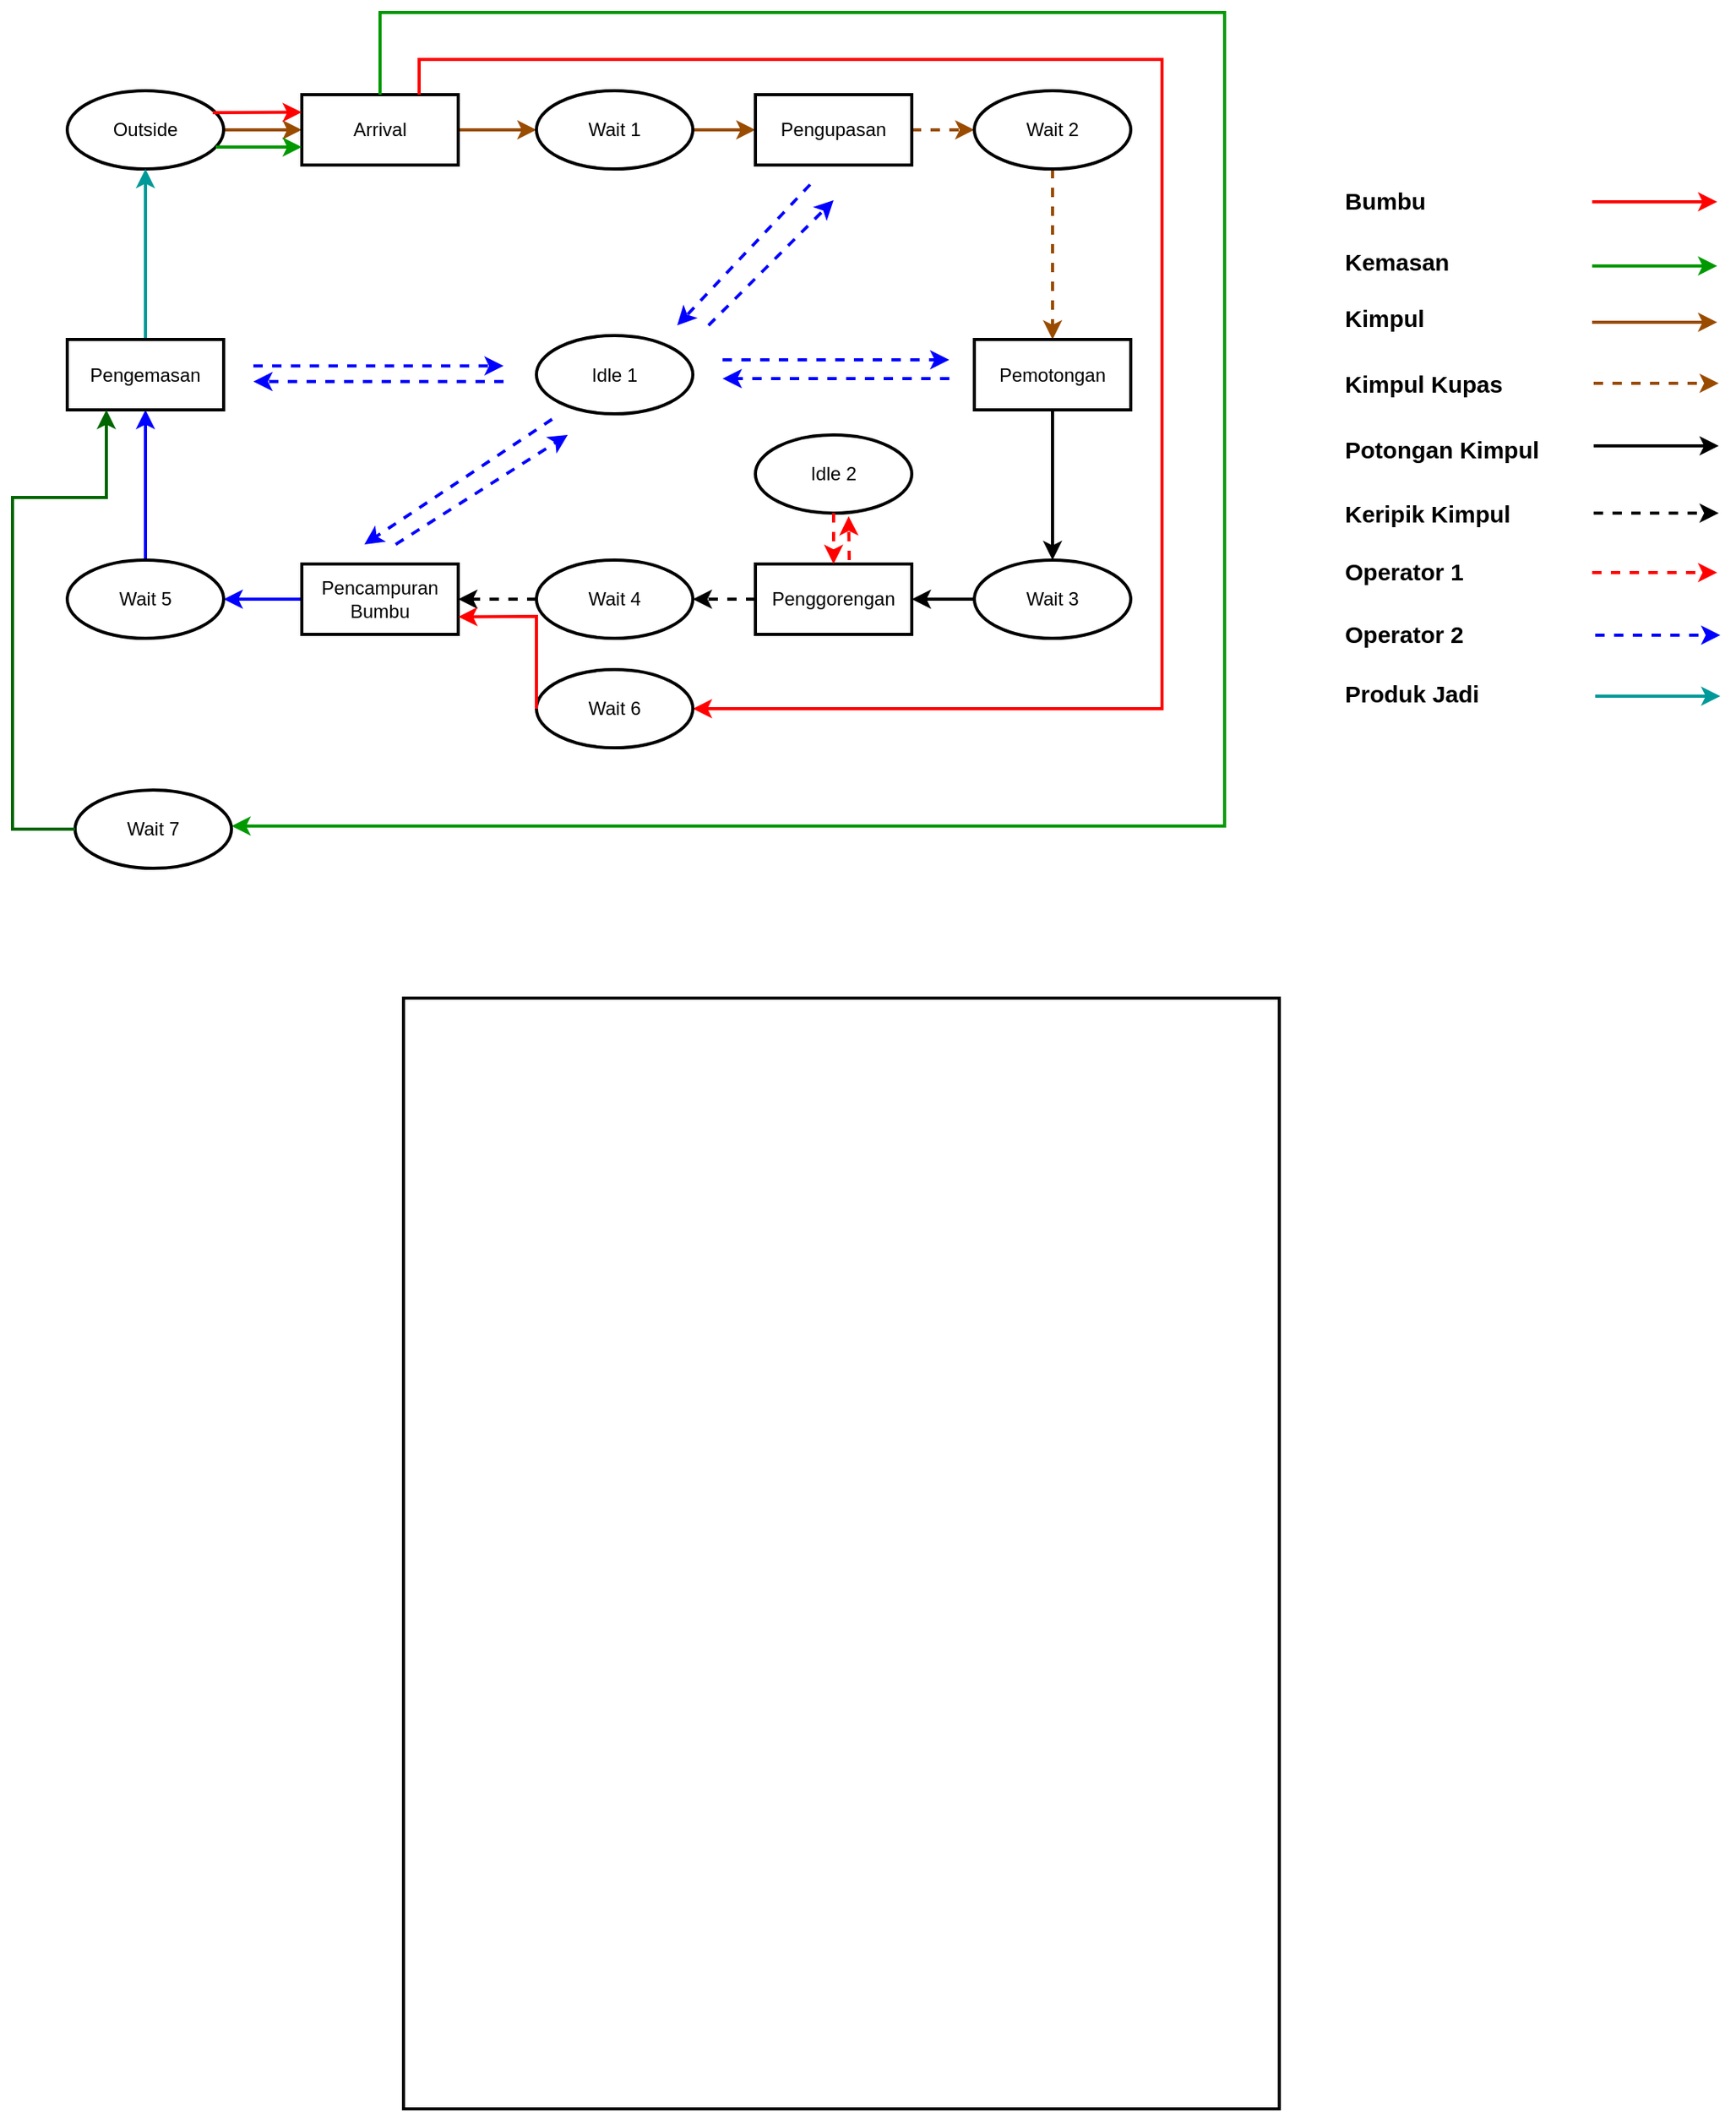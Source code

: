 <mxfile version="20.2.2" type="github">
  <diagram id="sFOqKy-zPjzZgBcoSoZJ" name="Page-1">
    <mxGraphModel dx="1240" dy="782" grid="1" gridSize="10" guides="1" tooltips="1" connect="1" arrows="1" fold="1" page="1" pageScale="1" pageWidth="1654" pageHeight="1169" math="0" shadow="0">
      <root>
        <mxCell id="0" />
        <mxCell id="1" parent="0" />
        <mxCell id="jj6yrGKvORwJQoYEzBGt-13" style="edgeStyle=orthogonalEdgeStyle;rounded=0;orthogonalLoop=1;jettySize=auto;html=1;entryX=0;entryY=0.5;entryDx=0;entryDy=0;strokeColor=#994C00;strokeWidth=2;" parent="1" source="jj6yrGKvORwJQoYEzBGt-1" target="jj6yrGKvORwJQoYEzBGt-2" edge="1">
          <mxGeometry relative="1" as="geometry" />
        </mxCell>
        <mxCell id="jj6yrGKvORwJQoYEzBGt-1" value="Outside" style="ellipse;whiteSpace=wrap;html=1;strokeWidth=2;" parent="1" vertex="1">
          <mxGeometry x="145" y="130" width="100" height="50" as="geometry" />
        </mxCell>
        <mxCell id="jj6yrGKvORwJQoYEzBGt-14" style="edgeStyle=orthogonalEdgeStyle;rounded=0;orthogonalLoop=1;jettySize=auto;html=1;entryX=0;entryY=0.5;entryDx=0;entryDy=0;strokeColor=#994C00;strokeWidth=2;" parent="1" source="jj6yrGKvORwJQoYEzBGt-2" target="jj6yrGKvORwJQoYEzBGt-3" edge="1">
          <mxGeometry relative="1" as="geometry" />
        </mxCell>
        <mxCell id="jj6yrGKvORwJQoYEzBGt-2" value="Arrival" style="rounded=0;whiteSpace=wrap;html=1;strokeWidth=2;" parent="1" vertex="1">
          <mxGeometry x="295" y="132.5" width="100" height="45" as="geometry" />
        </mxCell>
        <mxCell id="jj6yrGKvORwJQoYEzBGt-15" style="edgeStyle=orthogonalEdgeStyle;rounded=0;orthogonalLoop=1;jettySize=auto;html=1;entryX=0;entryY=0.5;entryDx=0;entryDy=0;strokeColor=#994C00;strokeWidth=2;" parent="1" source="jj6yrGKvORwJQoYEzBGt-3" target="jj6yrGKvORwJQoYEzBGt-6" edge="1">
          <mxGeometry relative="1" as="geometry" />
        </mxCell>
        <mxCell id="jj6yrGKvORwJQoYEzBGt-3" value="Wait 1" style="ellipse;whiteSpace=wrap;html=1;strokeWidth=2;" parent="1" vertex="1">
          <mxGeometry x="445" y="130" width="100" height="50" as="geometry" />
        </mxCell>
        <mxCell id="jj6yrGKvORwJQoYEzBGt-22" style="edgeStyle=orthogonalEdgeStyle;rounded=0;orthogonalLoop=1;jettySize=auto;html=1;entryX=1;entryY=0.5;entryDx=0;entryDy=0;strokeWidth=2;" parent="1" source="jj6yrGKvORwJQoYEzBGt-4" target="jj6yrGKvORwJQoYEzBGt-9" edge="1">
          <mxGeometry relative="1" as="geometry" />
        </mxCell>
        <mxCell id="jj6yrGKvORwJQoYEzBGt-4" value="Wait 3" style="ellipse;whiteSpace=wrap;html=1;strokeWidth=2;" parent="1" vertex="1">
          <mxGeometry x="725" y="430" width="100" height="50" as="geometry" />
        </mxCell>
        <mxCell id="jj6yrGKvORwJQoYEzBGt-24" style="edgeStyle=orthogonalEdgeStyle;rounded=0;orthogonalLoop=1;jettySize=auto;html=1;entryX=1;entryY=0.5;entryDx=0;entryDy=0;strokeColor=#000000;dashed=1;strokeWidth=2;" parent="1" source="jj6yrGKvORwJQoYEzBGt-5" target="jj6yrGKvORwJQoYEzBGt-10" edge="1">
          <mxGeometry relative="1" as="geometry" />
        </mxCell>
        <mxCell id="jj6yrGKvORwJQoYEzBGt-5" value="Wait 4" style="ellipse;whiteSpace=wrap;html=1;strokeWidth=2;" parent="1" vertex="1">
          <mxGeometry x="445" y="430" width="100" height="50" as="geometry" />
        </mxCell>
        <mxCell id="jj6yrGKvORwJQoYEzBGt-17" style="edgeStyle=orthogonalEdgeStyle;rounded=0;orthogonalLoop=1;jettySize=auto;html=1;entryX=0;entryY=0.5;entryDx=0;entryDy=0;dashed=1;strokeColor=#994C00;strokeWidth=2;" parent="1" source="jj6yrGKvORwJQoYEzBGt-6" target="jj6yrGKvORwJQoYEzBGt-7" edge="1">
          <mxGeometry relative="1" as="geometry" />
        </mxCell>
        <mxCell id="jj6yrGKvORwJQoYEzBGt-6" value="Pengupasan" style="rounded=0;whiteSpace=wrap;html=1;strokeWidth=2;" parent="1" vertex="1">
          <mxGeometry x="585" y="132.5" width="100" height="45" as="geometry" />
        </mxCell>
        <mxCell id="jj6yrGKvORwJQoYEzBGt-18" style="edgeStyle=orthogonalEdgeStyle;rounded=0;orthogonalLoop=1;jettySize=auto;html=1;entryX=0.5;entryY=0;entryDx=0;entryDy=0;dashed=1;strokeColor=#994C00;strokeWidth=2;" parent="1" source="jj6yrGKvORwJQoYEzBGt-7" target="jj6yrGKvORwJQoYEzBGt-8" edge="1">
          <mxGeometry relative="1" as="geometry" />
        </mxCell>
        <mxCell id="jj6yrGKvORwJQoYEzBGt-7" value="Wait 2" style="ellipse;whiteSpace=wrap;html=1;strokeWidth=2;" parent="1" vertex="1">
          <mxGeometry x="725" y="130" width="100" height="50" as="geometry" />
        </mxCell>
        <mxCell id="jj6yrGKvORwJQoYEzBGt-19" style="edgeStyle=orthogonalEdgeStyle;rounded=0;orthogonalLoop=1;jettySize=auto;html=1;entryX=0.5;entryY=0;entryDx=0;entryDy=0;strokeWidth=2;" parent="1" source="jj6yrGKvORwJQoYEzBGt-8" target="jj6yrGKvORwJQoYEzBGt-4" edge="1">
          <mxGeometry relative="1" as="geometry" />
        </mxCell>
        <mxCell id="jj6yrGKvORwJQoYEzBGt-8" value="Pemotongan" style="rounded=0;whiteSpace=wrap;html=1;strokeWidth=2;" parent="1" vertex="1">
          <mxGeometry x="725" y="289" width="100" height="45" as="geometry" />
        </mxCell>
        <mxCell id="jj6yrGKvORwJQoYEzBGt-23" style="edgeStyle=orthogonalEdgeStyle;rounded=0;orthogonalLoop=1;jettySize=auto;html=1;strokeColor=#000000;dashed=1;strokeWidth=2;" parent="1" source="jj6yrGKvORwJQoYEzBGt-9" target="jj6yrGKvORwJQoYEzBGt-5" edge="1">
          <mxGeometry relative="1" as="geometry" />
        </mxCell>
        <mxCell id="jj6yrGKvORwJQoYEzBGt-9" value="Penggorengan" style="rounded=0;whiteSpace=wrap;html=1;strokeWidth=2;" parent="1" vertex="1">
          <mxGeometry x="585" y="432.5" width="100" height="45" as="geometry" />
        </mxCell>
        <mxCell id="jj6yrGKvORwJQoYEzBGt-25" style="edgeStyle=orthogonalEdgeStyle;rounded=0;orthogonalLoop=1;jettySize=auto;html=1;entryX=1;entryY=0.5;entryDx=0;entryDy=0;strokeColor=#0000FF;strokeWidth=2;" parent="1" source="jj6yrGKvORwJQoYEzBGt-10" target="jj6yrGKvORwJQoYEzBGt-11" edge="1">
          <mxGeometry relative="1" as="geometry" />
        </mxCell>
        <mxCell id="jj6yrGKvORwJQoYEzBGt-10" value="Pencampuran Bumbu" style="rounded=0;whiteSpace=wrap;html=1;strokeWidth=2;" parent="1" vertex="1">
          <mxGeometry x="295" y="432.5" width="100" height="45" as="geometry" />
        </mxCell>
        <mxCell id="jj6yrGKvORwJQoYEzBGt-26" style="edgeStyle=orthogonalEdgeStyle;rounded=0;orthogonalLoop=1;jettySize=auto;html=1;entryX=0.5;entryY=1;entryDx=0;entryDy=0;strokeColor=#0000FF;strokeWidth=2;" parent="1" source="jj6yrGKvORwJQoYEzBGt-11" target="jj6yrGKvORwJQoYEzBGt-12" edge="1">
          <mxGeometry relative="1" as="geometry" />
        </mxCell>
        <mxCell id="jj6yrGKvORwJQoYEzBGt-11" value="Wait 5" style="ellipse;whiteSpace=wrap;html=1;strokeWidth=2;" parent="1" vertex="1">
          <mxGeometry x="145" y="430" width="100" height="50" as="geometry" />
        </mxCell>
        <mxCell id="jj6yrGKvORwJQoYEzBGt-27" style="edgeStyle=orthogonalEdgeStyle;rounded=0;orthogonalLoop=1;jettySize=auto;html=1;entryX=0.5;entryY=1;entryDx=0;entryDy=0;strokeColor=#009999;strokeWidth=2;" parent="1" source="jj6yrGKvORwJQoYEzBGt-12" target="jj6yrGKvORwJQoYEzBGt-1" edge="1">
          <mxGeometry relative="1" as="geometry" />
        </mxCell>
        <mxCell id="jj6yrGKvORwJQoYEzBGt-12" value="Pengemasan" style="rounded=0;whiteSpace=wrap;html=1;strokeWidth=2;" parent="1" vertex="1">
          <mxGeometry x="145" y="289" width="100" height="45" as="geometry" />
        </mxCell>
        <mxCell id="jj6yrGKvORwJQoYEzBGt-29" value="Idle 1" style="ellipse;whiteSpace=wrap;html=1;strokeWidth=2;" parent="1" vertex="1">
          <mxGeometry x="445" y="286.5" width="100" height="50" as="geometry" />
        </mxCell>
        <mxCell id="jj6yrGKvORwJQoYEzBGt-40" value="" style="endArrow=classic;html=1;rounded=0;strokeColor=#0000FF;dashed=1;strokeWidth=2;" parent="1" edge="1">
          <mxGeometry width="50" height="50" relative="1" as="geometry">
            <mxPoint x="620" y="190" as="sourcePoint" />
            <mxPoint x="535" y="280" as="targetPoint" />
          </mxGeometry>
        </mxCell>
        <mxCell id="jj6yrGKvORwJQoYEzBGt-41" value="" style="endArrow=classic;html=1;rounded=0;strokeColor=#0000FF;dashed=1;strokeWidth=2;" parent="1" edge="1">
          <mxGeometry width="50" height="50" relative="1" as="geometry">
            <mxPoint x="555" y="280" as="sourcePoint" />
            <mxPoint x="635" y="200" as="targetPoint" />
          </mxGeometry>
        </mxCell>
        <mxCell id="jj6yrGKvORwJQoYEzBGt-43" value="Idle 2" style="ellipse;whiteSpace=wrap;html=1;strokeWidth=2;" parent="1" vertex="1">
          <mxGeometry x="585" y="350" width="100" height="50" as="geometry" />
        </mxCell>
        <mxCell id="jj6yrGKvORwJQoYEzBGt-44" value="" style="endArrow=classic;html=1;rounded=0;strokeColor=#FF0000;dashed=1;strokeWidth=2;" parent="1" source="jj6yrGKvORwJQoYEzBGt-43" target="jj6yrGKvORwJQoYEzBGt-9" edge="1">
          <mxGeometry width="50" height="50" relative="1" as="geometry">
            <mxPoint x="585" y="370" as="sourcePoint" />
            <mxPoint x="635" y="320" as="targetPoint" />
          </mxGeometry>
        </mxCell>
        <mxCell id="jj6yrGKvORwJQoYEzBGt-45" value="" style="endArrow=classic;html=1;rounded=0;entryX=0.596;entryY=1.04;entryDx=0;entryDy=0;entryPerimeter=0;strokeColor=#FF0000;dashed=1;strokeWidth=2;" parent="1" target="jj6yrGKvORwJQoYEzBGt-43" edge="1">
          <mxGeometry width="50" height="50" relative="1" as="geometry">
            <mxPoint x="645" y="430" as="sourcePoint" />
            <mxPoint x="675" y="420" as="targetPoint" />
          </mxGeometry>
        </mxCell>
        <mxCell id="jj6yrGKvORwJQoYEzBGt-46" value="" style="endArrow=classic;html=1;rounded=0;strokeColor=#0000FF;dashed=1;strokeWidth=2;" parent="1" edge="1">
          <mxGeometry width="50" height="50" relative="1" as="geometry">
            <mxPoint x="564" y="302" as="sourcePoint" />
            <mxPoint x="709" y="302" as="targetPoint" />
          </mxGeometry>
        </mxCell>
        <mxCell id="jj6yrGKvORwJQoYEzBGt-48" value="" style="endArrow=classic;html=1;rounded=0;strokeColor=#0000FF;dashed=1;strokeWidth=2;" parent="1" edge="1">
          <mxGeometry width="50" height="50" relative="1" as="geometry">
            <mxPoint x="709" y="314" as="sourcePoint" />
            <mxPoint x="564" y="314" as="targetPoint" />
          </mxGeometry>
        </mxCell>
        <mxCell id="jj6yrGKvORwJQoYEzBGt-49" value="" style="endArrow=classic;html=1;rounded=0;strokeColor=#0000FF;dashed=1;strokeWidth=2;" parent="1" edge="1">
          <mxGeometry width="50" height="50" relative="1" as="geometry">
            <mxPoint x="264" y="305.91" as="sourcePoint" />
            <mxPoint x="424" y="305.91" as="targetPoint" />
          </mxGeometry>
        </mxCell>
        <mxCell id="jj6yrGKvORwJQoYEzBGt-50" value="" style="endArrow=classic;html=1;rounded=0;strokeColor=#0000FF;dashed=1;strokeWidth=2;" parent="1" edge="1">
          <mxGeometry width="50" height="50" relative="1" as="geometry">
            <mxPoint x="424" y="315.91" as="sourcePoint" />
            <mxPoint x="264" y="315.91" as="targetPoint" />
          </mxGeometry>
        </mxCell>
        <mxCell id="jj6yrGKvORwJQoYEzBGt-51" value="" style="endArrow=classic;html=1;rounded=0;strokeColor=#0000FF;dashed=1;strokeWidth=2;" parent="1" edge="1">
          <mxGeometry width="50" height="50" relative="1" as="geometry">
            <mxPoint x="455" y="340" as="sourcePoint" />
            <mxPoint x="335" y="420" as="targetPoint" />
          </mxGeometry>
        </mxCell>
        <mxCell id="jj6yrGKvORwJQoYEzBGt-52" value="" style="endArrow=classic;html=1;rounded=0;strokeColor=#0000FF;dashed=1;strokeWidth=2;" parent="1" edge="1">
          <mxGeometry width="50" height="50" relative="1" as="geometry">
            <mxPoint x="355" y="420" as="sourcePoint" />
            <mxPoint x="465" y="350" as="targetPoint" />
          </mxGeometry>
        </mxCell>
        <mxCell id="uaMb6uv-dj3pLIz_Q6u4-2" value="" style="endArrow=classic;html=1;rounded=0;exitX=0.75;exitY=0;exitDx=0;exitDy=0;strokeColor=#FF0000;entryX=1;entryY=0.5;entryDx=0;entryDy=0;strokeWidth=2;" edge="1" parent="1" source="jj6yrGKvORwJQoYEzBGt-2" target="uaMb6uv-dj3pLIz_Q6u4-4">
          <mxGeometry width="50" height="50" relative="1" as="geometry">
            <mxPoint x="525" y="320" as="sourcePoint" />
            <mxPoint x="555" y="530" as="targetPoint" />
            <Array as="points">
              <mxPoint x="370" y="110" />
              <mxPoint x="845" y="110" />
              <mxPoint x="845" y="525" />
            </Array>
          </mxGeometry>
        </mxCell>
        <mxCell id="uaMb6uv-dj3pLIz_Q6u4-3" value="" style="endArrow=classic;html=1;rounded=0;entryX=0;entryY=0.25;entryDx=0;entryDy=0;exitX=0.93;exitY=0.28;exitDx=0;exitDy=0;exitPerimeter=0;strokeColor=#FF0000;strokeWidth=2;" edge="1" parent="1" source="jj6yrGKvORwJQoYEzBGt-1" target="jj6yrGKvORwJQoYEzBGt-2">
          <mxGeometry width="50" height="50" relative="1" as="geometry">
            <mxPoint x="245" y="144" as="sourcePoint" />
            <mxPoint x="575" y="330" as="targetPoint" />
          </mxGeometry>
        </mxCell>
        <mxCell id="uaMb6uv-dj3pLIz_Q6u4-4" value="Wait 6" style="ellipse;whiteSpace=wrap;html=1;strokeWidth=2;" vertex="1" parent="1">
          <mxGeometry x="445" y="500" width="100" height="50" as="geometry" />
        </mxCell>
        <mxCell id="uaMb6uv-dj3pLIz_Q6u4-5" value="" style="endArrow=classic;html=1;rounded=0;strokeColor=#FF0000;entryX=1;entryY=0.75;entryDx=0;entryDy=0;exitX=0;exitY=0.5;exitDx=0;exitDy=0;strokeWidth=2;" edge="1" parent="1" source="uaMb6uv-dj3pLIz_Q6u4-4" target="jj6yrGKvORwJQoYEzBGt-10">
          <mxGeometry width="50" height="50" relative="1" as="geometry">
            <mxPoint x="525" y="500" as="sourcePoint" />
            <mxPoint x="575" y="450" as="targetPoint" />
            <Array as="points">
              <mxPoint x="445" y="466" />
            </Array>
          </mxGeometry>
        </mxCell>
        <mxCell id="uaMb6uv-dj3pLIz_Q6u4-7" value="" style="endArrow=classic;html=1;rounded=0;exitX=0.95;exitY=0.78;exitDx=0;exitDy=0;exitPerimeter=0;strokeColor=#009900;strokeWidth=2;" edge="1" parent="1">
          <mxGeometry width="50" height="50" relative="1" as="geometry">
            <mxPoint x="240" y="166" as="sourcePoint" />
            <mxPoint x="295" y="166" as="targetPoint" />
          </mxGeometry>
        </mxCell>
        <mxCell id="uaMb6uv-dj3pLIz_Q6u4-8" value="" style="endArrow=classic;html=1;rounded=0;strokeColor=#009900;exitX=0.5;exitY=0;exitDx=0;exitDy=0;strokeWidth=2;" edge="1" parent="1" source="jj6yrGKvORwJQoYEzBGt-2">
          <mxGeometry width="50" height="50" relative="1" as="geometry">
            <mxPoint x="525" y="260" as="sourcePoint" />
            <mxPoint x="250" y="600" as="targetPoint" />
            <Array as="points">
              <mxPoint x="345" y="80" />
              <mxPoint x="885" y="80" />
              <mxPoint x="885" y="600" />
            </Array>
          </mxGeometry>
        </mxCell>
        <mxCell id="uaMb6uv-dj3pLIz_Q6u4-9" value="Wait 7" style="ellipse;whiteSpace=wrap;html=1;strokeWidth=2;" vertex="1" parent="1">
          <mxGeometry x="150" y="577" width="100" height="50" as="geometry" />
        </mxCell>
        <mxCell id="uaMb6uv-dj3pLIz_Q6u4-10" value="" style="endArrow=classic;html=1;rounded=0;strokeColor=#006600;exitX=0;exitY=0.5;exitDx=0;exitDy=0;entryX=0.25;entryY=1;entryDx=0;entryDy=0;strokeWidth=2;" edge="1" parent="1" source="uaMb6uv-dj3pLIz_Q6u4-9" target="jj6yrGKvORwJQoYEzBGt-12">
          <mxGeometry width="50" height="50" relative="1" as="geometry">
            <mxPoint x="300" y="540" as="sourcePoint" />
            <mxPoint x="170" y="340" as="targetPoint" />
            <Array as="points">
              <mxPoint x="110" y="602" />
              <mxPoint x="110" y="390" />
              <mxPoint x="170" y="390" />
            </Array>
          </mxGeometry>
        </mxCell>
        <mxCell id="uaMb6uv-dj3pLIz_Q6u4-12" style="edgeStyle=orthogonalEdgeStyle;rounded=0;orthogonalLoop=1;jettySize=auto;html=1;strokeColor=#994C00;strokeWidth=2;" edge="1" parent="1">
          <mxGeometry relative="1" as="geometry">
            <mxPoint x="1120" y="278" as="sourcePoint" />
            <mxPoint x="1200" y="278" as="targetPoint" />
            <Array as="points">
              <mxPoint x="1180" y="278" />
              <mxPoint x="1180" y="278" />
            </Array>
          </mxGeometry>
        </mxCell>
        <mxCell id="uaMb6uv-dj3pLIz_Q6u4-13" value="" style="endArrow=classic;html=1;rounded=0;strokeColor=#FF0000;strokeWidth=2;" edge="1" parent="1">
          <mxGeometry width="50" height="50" relative="1" as="geometry">
            <mxPoint x="1120" y="201" as="sourcePoint" />
            <mxPoint x="1200" y="201" as="targetPoint" />
          </mxGeometry>
        </mxCell>
        <mxCell id="uaMb6uv-dj3pLIz_Q6u4-14" value="" style="endArrow=classic;html=1;rounded=0;strokeColor=#009900;strokeWidth=2;" edge="1" parent="1">
          <mxGeometry width="50" height="50" relative="1" as="geometry">
            <mxPoint x="1120" y="242" as="sourcePoint" />
            <mxPoint x="1200" y="242" as="targetPoint" />
          </mxGeometry>
        </mxCell>
        <mxCell id="uaMb6uv-dj3pLIz_Q6u4-15" style="edgeStyle=orthogonalEdgeStyle;rounded=0;orthogonalLoop=1;jettySize=auto;html=1;strokeColor=#994C00;strokeWidth=2;dashed=1;" edge="1" parent="1">
          <mxGeometry relative="1" as="geometry">
            <mxPoint x="1121" y="317" as="sourcePoint" />
            <mxPoint x="1201" y="317" as="targetPoint" />
            <Array as="points">
              <mxPoint x="1181" y="317" />
              <mxPoint x="1181" y="317" />
            </Array>
          </mxGeometry>
        </mxCell>
        <mxCell id="uaMb6uv-dj3pLIz_Q6u4-16" style="edgeStyle=orthogonalEdgeStyle;rounded=0;orthogonalLoop=1;jettySize=auto;html=1;strokeColor=#000000;strokeWidth=2;" edge="1" parent="1">
          <mxGeometry relative="1" as="geometry">
            <mxPoint x="1121" y="357" as="sourcePoint" />
            <mxPoint x="1201" y="357" as="targetPoint" />
            <Array as="points">
              <mxPoint x="1181" y="357" />
              <mxPoint x="1181" y="357" />
            </Array>
          </mxGeometry>
        </mxCell>
        <mxCell id="uaMb6uv-dj3pLIz_Q6u4-17" style="edgeStyle=orthogonalEdgeStyle;rounded=0;orthogonalLoop=1;jettySize=auto;html=1;strokeColor=#000000;strokeWidth=2;dashed=1;" edge="1" parent="1">
          <mxGeometry relative="1" as="geometry">
            <mxPoint x="1121" y="400" as="sourcePoint" />
            <mxPoint x="1201" y="400" as="targetPoint" />
            <Array as="points">
              <mxPoint x="1181" y="400" />
              <mxPoint x="1181" y="400" />
            </Array>
          </mxGeometry>
        </mxCell>
        <mxCell id="uaMb6uv-dj3pLIz_Q6u4-18" style="edgeStyle=orthogonalEdgeStyle;rounded=0;orthogonalLoop=1;jettySize=auto;html=1;strokeColor=#FF0000;strokeWidth=2;dashed=1;" edge="1" parent="1">
          <mxGeometry relative="1" as="geometry">
            <mxPoint x="1120" y="438" as="sourcePoint" />
            <mxPoint x="1200" y="438" as="targetPoint" />
            <Array as="points">
              <mxPoint x="1180" y="438" />
              <mxPoint x="1180" y="438" />
            </Array>
          </mxGeometry>
        </mxCell>
        <mxCell id="uaMb6uv-dj3pLIz_Q6u4-19" style="edgeStyle=orthogonalEdgeStyle;rounded=0;orthogonalLoop=1;jettySize=auto;html=1;strokeColor=#0000FF;strokeWidth=2;dashed=1;" edge="1" parent="1">
          <mxGeometry relative="1" as="geometry">
            <mxPoint x="1122" y="478" as="sourcePoint" />
            <mxPoint x="1202" y="478" as="targetPoint" />
            <Array as="points">
              <mxPoint x="1182" y="478" />
              <mxPoint x="1182" y="478" />
            </Array>
          </mxGeometry>
        </mxCell>
        <mxCell id="uaMb6uv-dj3pLIz_Q6u4-20" style="edgeStyle=orthogonalEdgeStyle;rounded=0;orthogonalLoop=1;jettySize=auto;html=1;strokeColor=#009999;strokeWidth=2;" edge="1" parent="1">
          <mxGeometry relative="1" as="geometry">
            <mxPoint x="1122" y="517" as="sourcePoint" />
            <mxPoint x="1202" y="517" as="targetPoint" />
            <Array as="points">
              <mxPoint x="1182" y="517" />
              <mxPoint x="1182" y="517" />
            </Array>
          </mxGeometry>
        </mxCell>
        <mxCell id="uaMb6uv-dj3pLIz_Q6u4-21" value="&lt;div align=&quot;left&quot;&gt;&lt;font style=&quot;font-size: 15px;&quot;&gt;&lt;b&gt;Bumbu&lt;/b&gt;&lt;/font&gt;&lt;/div&gt;" style="text;html=1;strokeColor=none;fillColor=none;align=left;verticalAlign=middle;whiteSpace=wrap;rounded=0;" vertex="1" parent="1">
          <mxGeometry x="960" y="185" width="60" height="30" as="geometry" />
        </mxCell>
        <mxCell id="uaMb6uv-dj3pLIz_Q6u4-23" value="&lt;div align=&quot;left&quot;&gt;&lt;font style=&quot;font-size: 15px;&quot;&gt;&lt;b&gt;Kemasan&lt;/b&gt;&lt;/font&gt;&lt;/div&gt;" style="text;html=1;strokeColor=none;fillColor=none;align=left;verticalAlign=middle;whiteSpace=wrap;rounded=0;" vertex="1" parent="1">
          <mxGeometry x="960" y="224" width="60" height="30" as="geometry" />
        </mxCell>
        <mxCell id="uaMb6uv-dj3pLIz_Q6u4-24" value="&lt;div align=&quot;left&quot;&gt;&lt;font style=&quot;font-size: 15px;&quot;&gt;&lt;b&gt;Kimpul&lt;/b&gt;&lt;/font&gt;&lt;/div&gt;" style="text;html=1;strokeColor=none;fillColor=none;align=left;verticalAlign=middle;whiteSpace=wrap;rounded=0;" vertex="1" parent="1">
          <mxGeometry x="960" y="260" width="60" height="30" as="geometry" />
        </mxCell>
        <mxCell id="uaMb6uv-dj3pLIz_Q6u4-25" value="&lt;div align=&quot;left&quot;&gt;&lt;font style=&quot;font-size: 15px;&quot;&gt;&lt;b&gt;Kimpul Kupas&lt;/b&gt;&lt;/font&gt;&lt;br&gt;&lt;/div&gt;" style="text;html=1;strokeColor=none;fillColor=none;align=left;verticalAlign=middle;whiteSpace=wrap;rounded=0;" vertex="1" parent="1">
          <mxGeometry x="960" y="301.5" width="140" height="30" as="geometry" />
        </mxCell>
        <mxCell id="uaMb6uv-dj3pLIz_Q6u4-26" value="&lt;div align=&quot;left&quot;&gt;&lt;font style=&quot;font-size: 15px;&quot;&gt;&lt;b&gt;Keripik Kimpul&lt;/b&gt;&lt;/font&gt;&lt;br&gt;&lt;/div&gt;" style="text;html=1;strokeColor=none;fillColor=none;align=left;verticalAlign=middle;whiteSpace=wrap;rounded=0;" vertex="1" parent="1">
          <mxGeometry x="960" y="385" width="150" height="30" as="geometry" />
        </mxCell>
        <mxCell id="uaMb6uv-dj3pLIz_Q6u4-27" value="&lt;div align=&quot;left&quot;&gt;&lt;font style=&quot;font-size: 15px;&quot;&gt;&lt;b&gt;Potongan Kimpul&lt;/b&gt;&lt;/font&gt;&lt;br&gt;&lt;/div&gt;" style="text;html=1;strokeColor=none;fillColor=none;align=left;verticalAlign=middle;whiteSpace=wrap;rounded=0;" vertex="1" parent="1">
          <mxGeometry x="960" y="344" width="150" height="30" as="geometry" />
        </mxCell>
        <mxCell id="uaMb6uv-dj3pLIz_Q6u4-28" value="&lt;div align=&quot;left&quot;&gt;&lt;font style=&quot;font-size: 15px;&quot;&gt;&lt;b&gt;Operator 1&lt;br&gt;&lt;/b&gt;&lt;/font&gt;&lt;/div&gt;" style="text;html=1;strokeColor=none;fillColor=none;align=left;verticalAlign=middle;whiteSpace=wrap;rounded=0;" vertex="1" parent="1">
          <mxGeometry x="960" y="422" width="150" height="30" as="geometry" />
        </mxCell>
        <mxCell id="uaMb6uv-dj3pLIz_Q6u4-29" value="&lt;div align=&quot;left&quot;&gt;&lt;font style=&quot;font-size: 15px;&quot;&gt;&lt;b&gt;Operator 2&lt;/b&gt;&lt;/font&gt;&lt;/div&gt;" style="text;html=1;strokeColor=none;fillColor=none;align=left;verticalAlign=middle;whiteSpace=wrap;rounded=0;" vertex="1" parent="1">
          <mxGeometry x="960" y="462" width="150" height="30" as="geometry" />
        </mxCell>
        <mxCell id="uaMb6uv-dj3pLIz_Q6u4-30" value="&lt;div align=&quot;left&quot;&gt;&lt;font style=&quot;font-size: 15px;&quot;&gt;&lt;b&gt;Produk Jadi&lt;br&gt;&lt;/b&gt;&lt;/font&gt;&lt;/div&gt;" style="text;html=1;strokeColor=none;fillColor=none;align=left;verticalAlign=middle;whiteSpace=wrap;rounded=0;" vertex="1" parent="1">
          <mxGeometry x="960" y="500" width="150" height="30" as="geometry" />
        </mxCell>
        <mxCell id="uaMb6uv-dj3pLIz_Q6u4-32" value="" style="rounded=0;whiteSpace=wrap;html=1;fontSize=15;strokeWidth=2;" vertex="1" parent="1">
          <mxGeometry x="360" y="710" width="560" height="710" as="geometry" />
        </mxCell>
      </root>
    </mxGraphModel>
  </diagram>
</mxfile>
